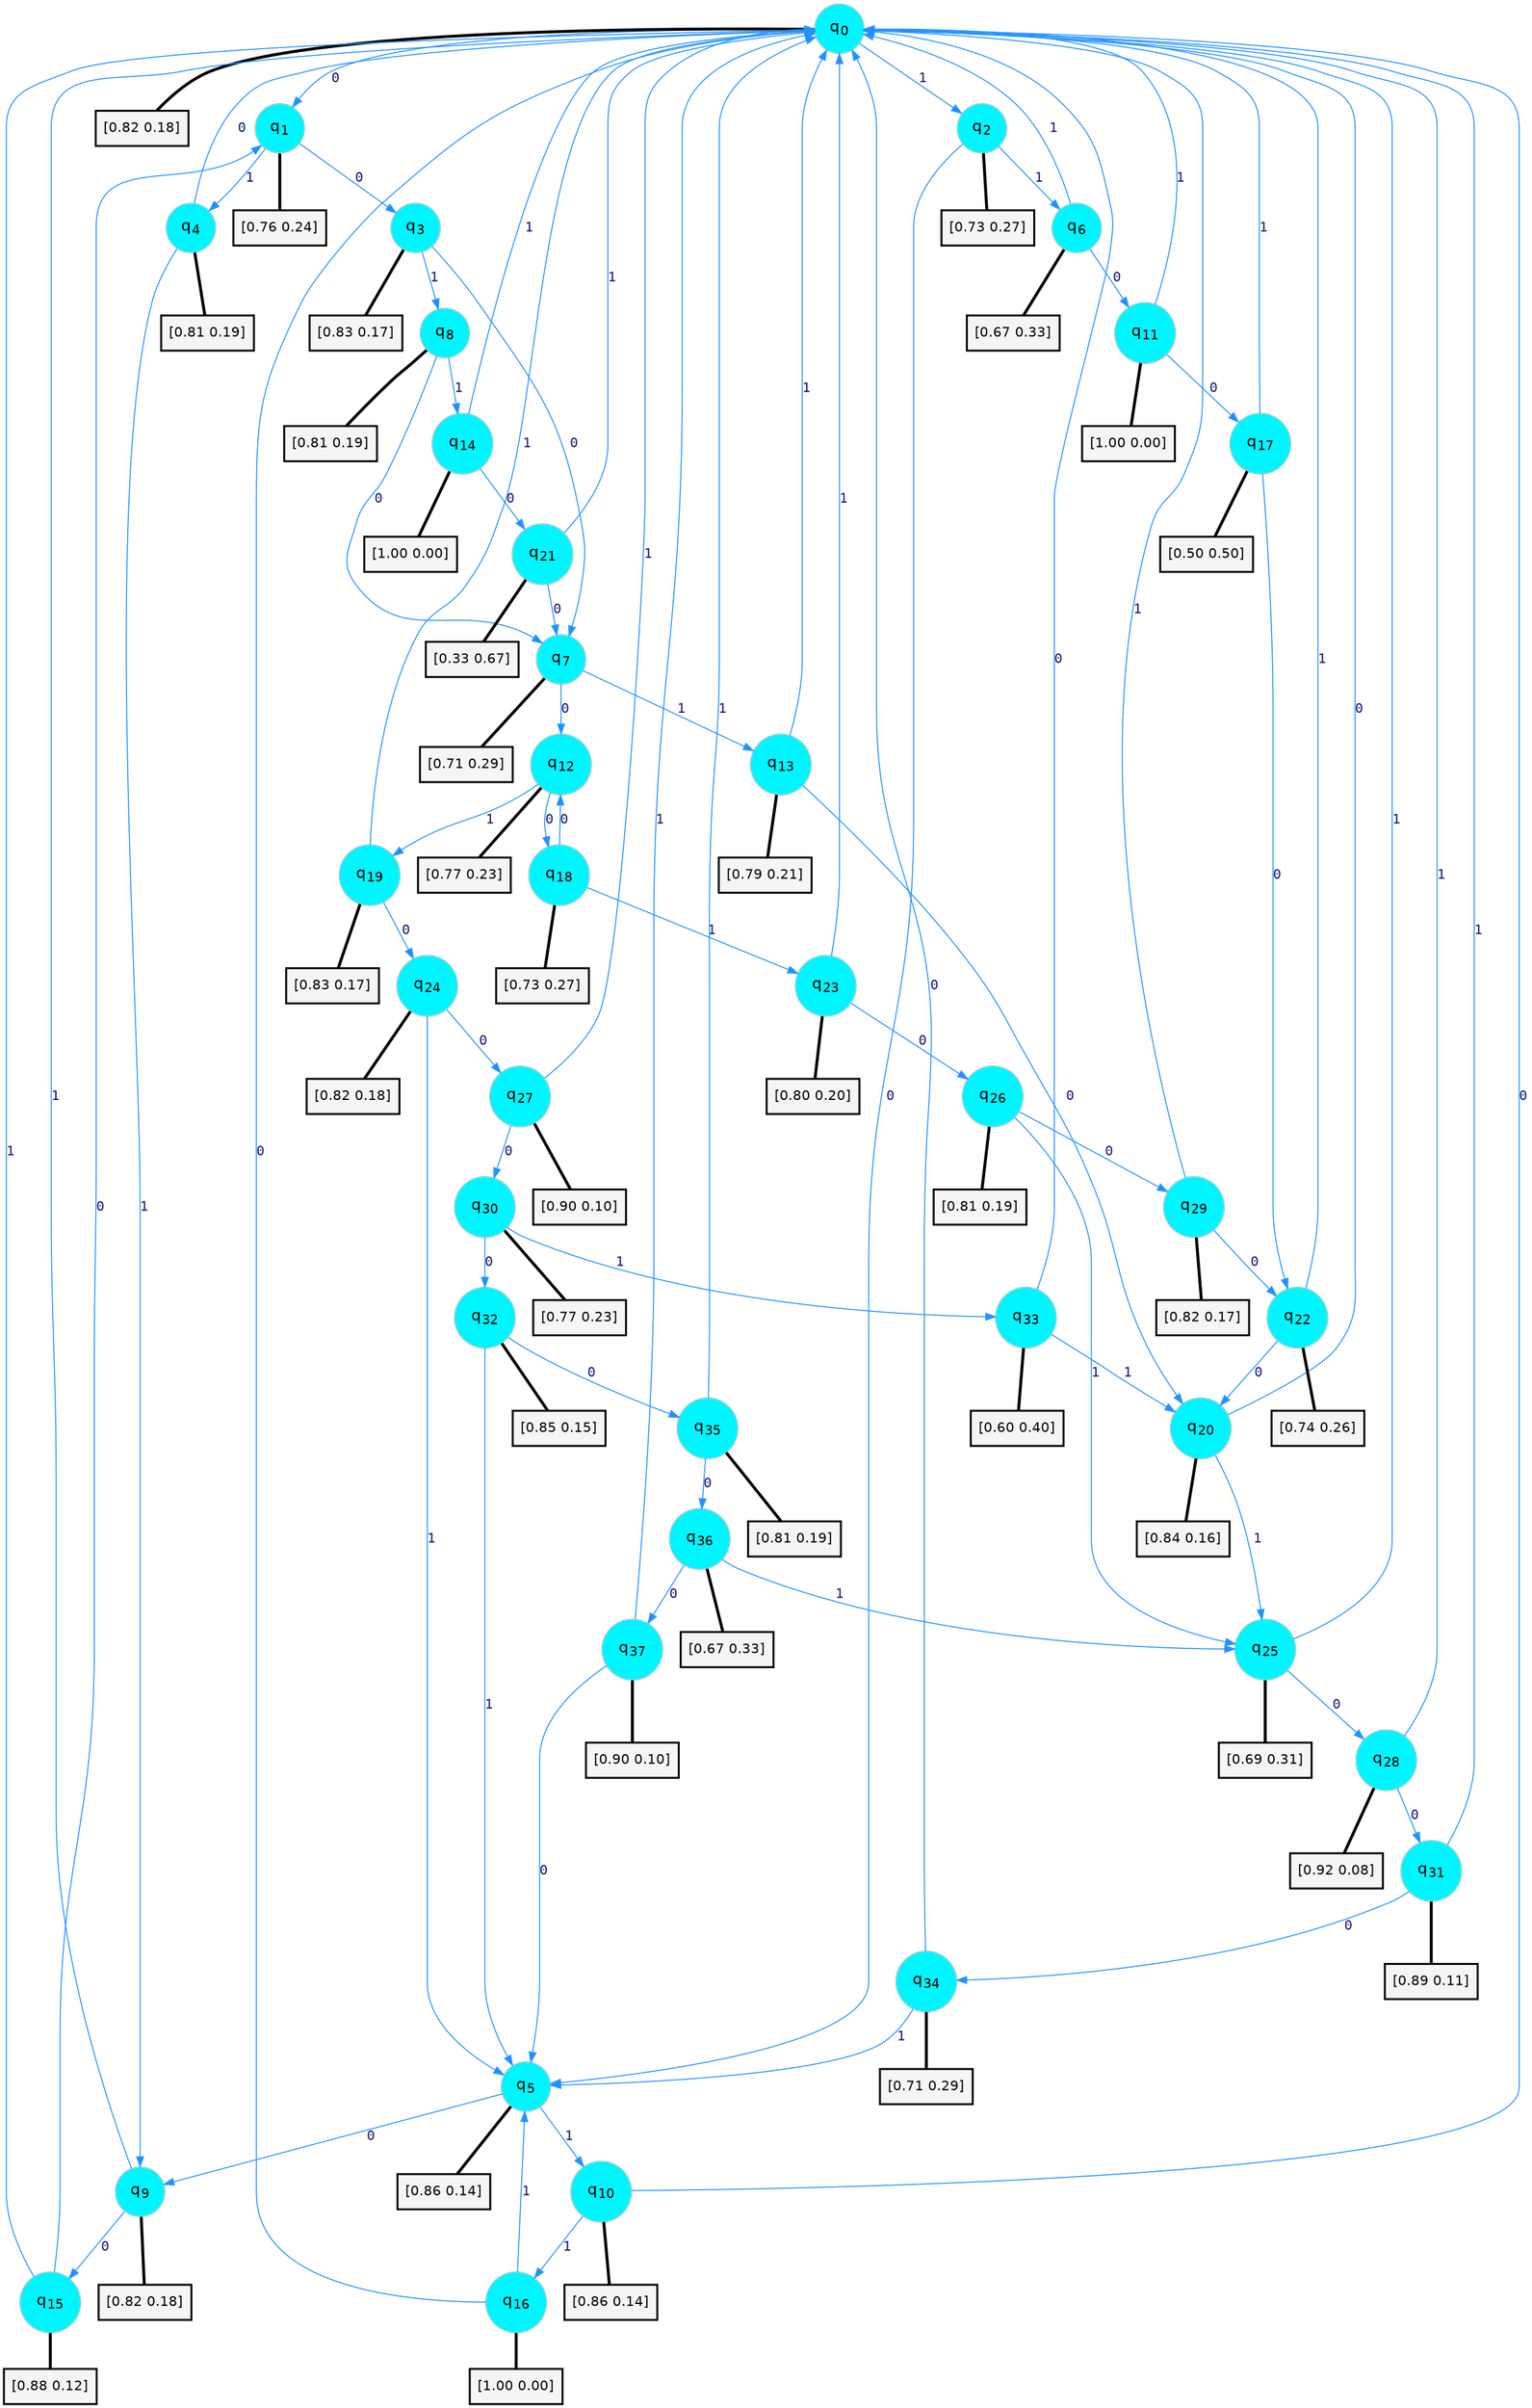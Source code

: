 digraph G {
graph [
bgcolor=transparent, dpi=300, rankdir=TD, size="40,25"];
node [
color=gray, fillcolor=turquoise1, fontcolor=black, fontname=Helvetica, fontsize=16, fontweight=bold, shape=circle, style=filled];
edge [
arrowsize=1, color=dodgerblue1, fontcolor=midnightblue, fontname=courier, fontweight=bold, penwidth=1, style=solid, weight=20];
0[label=<q<SUB>0</SUB>>];
1[label=<q<SUB>1</SUB>>];
2[label=<q<SUB>2</SUB>>];
3[label=<q<SUB>3</SUB>>];
4[label=<q<SUB>4</SUB>>];
5[label=<q<SUB>5</SUB>>];
6[label=<q<SUB>6</SUB>>];
7[label=<q<SUB>7</SUB>>];
8[label=<q<SUB>8</SUB>>];
9[label=<q<SUB>9</SUB>>];
10[label=<q<SUB>10</SUB>>];
11[label=<q<SUB>11</SUB>>];
12[label=<q<SUB>12</SUB>>];
13[label=<q<SUB>13</SUB>>];
14[label=<q<SUB>14</SUB>>];
15[label=<q<SUB>15</SUB>>];
16[label=<q<SUB>16</SUB>>];
17[label=<q<SUB>17</SUB>>];
18[label=<q<SUB>18</SUB>>];
19[label=<q<SUB>19</SUB>>];
20[label=<q<SUB>20</SUB>>];
21[label=<q<SUB>21</SUB>>];
22[label=<q<SUB>22</SUB>>];
23[label=<q<SUB>23</SUB>>];
24[label=<q<SUB>24</SUB>>];
25[label=<q<SUB>25</SUB>>];
26[label=<q<SUB>26</SUB>>];
27[label=<q<SUB>27</SUB>>];
28[label=<q<SUB>28</SUB>>];
29[label=<q<SUB>29</SUB>>];
30[label=<q<SUB>30</SUB>>];
31[label=<q<SUB>31</SUB>>];
32[label=<q<SUB>32</SUB>>];
33[label=<q<SUB>33</SUB>>];
34[label=<q<SUB>34</SUB>>];
35[label=<q<SUB>35</SUB>>];
36[label=<q<SUB>36</SUB>>];
37[label=<q<SUB>37</SUB>>];
38[label="[0.82 0.18]", shape=box,fontcolor=black, fontname=Helvetica, fontsize=14, penwidth=2, fillcolor=whitesmoke,color=black];
39[label="[0.76 0.24]", shape=box,fontcolor=black, fontname=Helvetica, fontsize=14, penwidth=2, fillcolor=whitesmoke,color=black];
40[label="[0.73 0.27]", shape=box,fontcolor=black, fontname=Helvetica, fontsize=14, penwidth=2, fillcolor=whitesmoke,color=black];
41[label="[0.83 0.17]", shape=box,fontcolor=black, fontname=Helvetica, fontsize=14, penwidth=2, fillcolor=whitesmoke,color=black];
42[label="[0.81 0.19]", shape=box,fontcolor=black, fontname=Helvetica, fontsize=14, penwidth=2, fillcolor=whitesmoke,color=black];
43[label="[0.86 0.14]", shape=box,fontcolor=black, fontname=Helvetica, fontsize=14, penwidth=2, fillcolor=whitesmoke,color=black];
44[label="[0.67 0.33]", shape=box,fontcolor=black, fontname=Helvetica, fontsize=14, penwidth=2, fillcolor=whitesmoke,color=black];
45[label="[0.71 0.29]", shape=box,fontcolor=black, fontname=Helvetica, fontsize=14, penwidth=2, fillcolor=whitesmoke,color=black];
46[label="[0.81 0.19]", shape=box,fontcolor=black, fontname=Helvetica, fontsize=14, penwidth=2, fillcolor=whitesmoke,color=black];
47[label="[0.82 0.18]", shape=box,fontcolor=black, fontname=Helvetica, fontsize=14, penwidth=2, fillcolor=whitesmoke,color=black];
48[label="[0.86 0.14]", shape=box,fontcolor=black, fontname=Helvetica, fontsize=14, penwidth=2, fillcolor=whitesmoke,color=black];
49[label="[1.00 0.00]", shape=box,fontcolor=black, fontname=Helvetica, fontsize=14, penwidth=2, fillcolor=whitesmoke,color=black];
50[label="[0.77 0.23]", shape=box,fontcolor=black, fontname=Helvetica, fontsize=14, penwidth=2, fillcolor=whitesmoke,color=black];
51[label="[0.79 0.21]", shape=box,fontcolor=black, fontname=Helvetica, fontsize=14, penwidth=2, fillcolor=whitesmoke,color=black];
52[label="[1.00 0.00]", shape=box,fontcolor=black, fontname=Helvetica, fontsize=14, penwidth=2, fillcolor=whitesmoke,color=black];
53[label="[0.88 0.12]", shape=box,fontcolor=black, fontname=Helvetica, fontsize=14, penwidth=2, fillcolor=whitesmoke,color=black];
54[label="[1.00 0.00]", shape=box,fontcolor=black, fontname=Helvetica, fontsize=14, penwidth=2, fillcolor=whitesmoke,color=black];
55[label="[0.50 0.50]", shape=box,fontcolor=black, fontname=Helvetica, fontsize=14, penwidth=2, fillcolor=whitesmoke,color=black];
56[label="[0.73 0.27]", shape=box,fontcolor=black, fontname=Helvetica, fontsize=14, penwidth=2, fillcolor=whitesmoke,color=black];
57[label="[0.83 0.17]", shape=box,fontcolor=black, fontname=Helvetica, fontsize=14, penwidth=2, fillcolor=whitesmoke,color=black];
58[label="[0.84 0.16]", shape=box,fontcolor=black, fontname=Helvetica, fontsize=14, penwidth=2, fillcolor=whitesmoke,color=black];
59[label="[0.33 0.67]", shape=box,fontcolor=black, fontname=Helvetica, fontsize=14, penwidth=2, fillcolor=whitesmoke,color=black];
60[label="[0.74 0.26]", shape=box,fontcolor=black, fontname=Helvetica, fontsize=14, penwidth=2, fillcolor=whitesmoke,color=black];
61[label="[0.80 0.20]", shape=box,fontcolor=black, fontname=Helvetica, fontsize=14, penwidth=2, fillcolor=whitesmoke,color=black];
62[label="[0.82 0.18]", shape=box,fontcolor=black, fontname=Helvetica, fontsize=14, penwidth=2, fillcolor=whitesmoke,color=black];
63[label="[0.69 0.31]", shape=box,fontcolor=black, fontname=Helvetica, fontsize=14, penwidth=2, fillcolor=whitesmoke,color=black];
64[label="[0.81 0.19]", shape=box,fontcolor=black, fontname=Helvetica, fontsize=14, penwidth=2, fillcolor=whitesmoke,color=black];
65[label="[0.90 0.10]", shape=box,fontcolor=black, fontname=Helvetica, fontsize=14, penwidth=2, fillcolor=whitesmoke,color=black];
66[label="[0.92 0.08]", shape=box,fontcolor=black, fontname=Helvetica, fontsize=14, penwidth=2, fillcolor=whitesmoke,color=black];
67[label="[0.82 0.17]", shape=box,fontcolor=black, fontname=Helvetica, fontsize=14, penwidth=2, fillcolor=whitesmoke,color=black];
68[label="[0.77 0.23]", shape=box,fontcolor=black, fontname=Helvetica, fontsize=14, penwidth=2, fillcolor=whitesmoke,color=black];
69[label="[0.89 0.11]", shape=box,fontcolor=black, fontname=Helvetica, fontsize=14, penwidth=2, fillcolor=whitesmoke,color=black];
70[label="[0.85 0.15]", shape=box,fontcolor=black, fontname=Helvetica, fontsize=14, penwidth=2, fillcolor=whitesmoke,color=black];
71[label="[0.60 0.40]", shape=box,fontcolor=black, fontname=Helvetica, fontsize=14, penwidth=2, fillcolor=whitesmoke,color=black];
72[label="[0.71 0.29]", shape=box,fontcolor=black, fontname=Helvetica, fontsize=14, penwidth=2, fillcolor=whitesmoke,color=black];
73[label="[0.81 0.19]", shape=box,fontcolor=black, fontname=Helvetica, fontsize=14, penwidth=2, fillcolor=whitesmoke,color=black];
74[label="[0.67 0.33]", shape=box,fontcolor=black, fontname=Helvetica, fontsize=14, penwidth=2, fillcolor=whitesmoke,color=black];
75[label="[0.90 0.10]", shape=box,fontcolor=black, fontname=Helvetica, fontsize=14, penwidth=2, fillcolor=whitesmoke,color=black];
0->1 [label=0];
0->2 [label=1];
0->38 [arrowhead=none, penwidth=3,color=black];
1->3 [label=0];
1->4 [label=1];
1->39 [arrowhead=none, penwidth=3,color=black];
2->5 [label=0];
2->6 [label=1];
2->40 [arrowhead=none, penwidth=3,color=black];
3->7 [label=0];
3->8 [label=1];
3->41 [arrowhead=none, penwidth=3,color=black];
4->0 [label=0];
4->9 [label=1];
4->42 [arrowhead=none, penwidth=3,color=black];
5->9 [label=0];
5->10 [label=1];
5->43 [arrowhead=none, penwidth=3,color=black];
6->11 [label=0];
6->0 [label=1];
6->44 [arrowhead=none, penwidth=3,color=black];
7->12 [label=0];
7->13 [label=1];
7->45 [arrowhead=none, penwidth=3,color=black];
8->7 [label=0];
8->14 [label=1];
8->46 [arrowhead=none, penwidth=3,color=black];
9->15 [label=0];
9->0 [label=1];
9->47 [arrowhead=none, penwidth=3,color=black];
10->0 [label=0];
10->16 [label=1];
10->48 [arrowhead=none, penwidth=3,color=black];
11->17 [label=0];
11->0 [label=1];
11->49 [arrowhead=none, penwidth=3,color=black];
12->18 [label=0];
12->19 [label=1];
12->50 [arrowhead=none, penwidth=3,color=black];
13->20 [label=0];
13->0 [label=1];
13->51 [arrowhead=none, penwidth=3,color=black];
14->21 [label=0];
14->0 [label=1];
14->52 [arrowhead=none, penwidth=3,color=black];
15->1 [label=0];
15->0 [label=1];
15->53 [arrowhead=none, penwidth=3,color=black];
16->0 [label=0];
16->5 [label=1];
16->54 [arrowhead=none, penwidth=3,color=black];
17->22 [label=0];
17->0 [label=1];
17->55 [arrowhead=none, penwidth=3,color=black];
18->12 [label=0];
18->23 [label=1];
18->56 [arrowhead=none, penwidth=3,color=black];
19->24 [label=0];
19->0 [label=1];
19->57 [arrowhead=none, penwidth=3,color=black];
20->0 [label=0];
20->25 [label=1];
20->58 [arrowhead=none, penwidth=3,color=black];
21->7 [label=0];
21->0 [label=1];
21->59 [arrowhead=none, penwidth=3,color=black];
22->20 [label=0];
22->0 [label=1];
22->60 [arrowhead=none, penwidth=3,color=black];
23->26 [label=0];
23->0 [label=1];
23->61 [arrowhead=none, penwidth=3,color=black];
24->27 [label=0];
24->5 [label=1];
24->62 [arrowhead=none, penwidth=3,color=black];
25->28 [label=0];
25->0 [label=1];
25->63 [arrowhead=none, penwidth=3,color=black];
26->29 [label=0];
26->25 [label=1];
26->64 [arrowhead=none, penwidth=3,color=black];
27->30 [label=0];
27->0 [label=1];
27->65 [arrowhead=none, penwidth=3,color=black];
28->31 [label=0];
28->0 [label=1];
28->66 [arrowhead=none, penwidth=3,color=black];
29->22 [label=0];
29->0 [label=1];
29->67 [arrowhead=none, penwidth=3,color=black];
30->32 [label=0];
30->33 [label=1];
30->68 [arrowhead=none, penwidth=3,color=black];
31->34 [label=0];
31->0 [label=1];
31->69 [arrowhead=none, penwidth=3,color=black];
32->35 [label=0];
32->5 [label=1];
32->70 [arrowhead=none, penwidth=3,color=black];
33->0 [label=0];
33->20 [label=1];
33->71 [arrowhead=none, penwidth=3,color=black];
34->0 [label=0];
34->5 [label=1];
34->72 [arrowhead=none, penwidth=3,color=black];
35->36 [label=0];
35->0 [label=1];
35->73 [arrowhead=none, penwidth=3,color=black];
36->37 [label=0];
36->25 [label=1];
36->74 [arrowhead=none, penwidth=3,color=black];
37->5 [label=0];
37->0 [label=1];
37->75 [arrowhead=none, penwidth=3,color=black];
}

